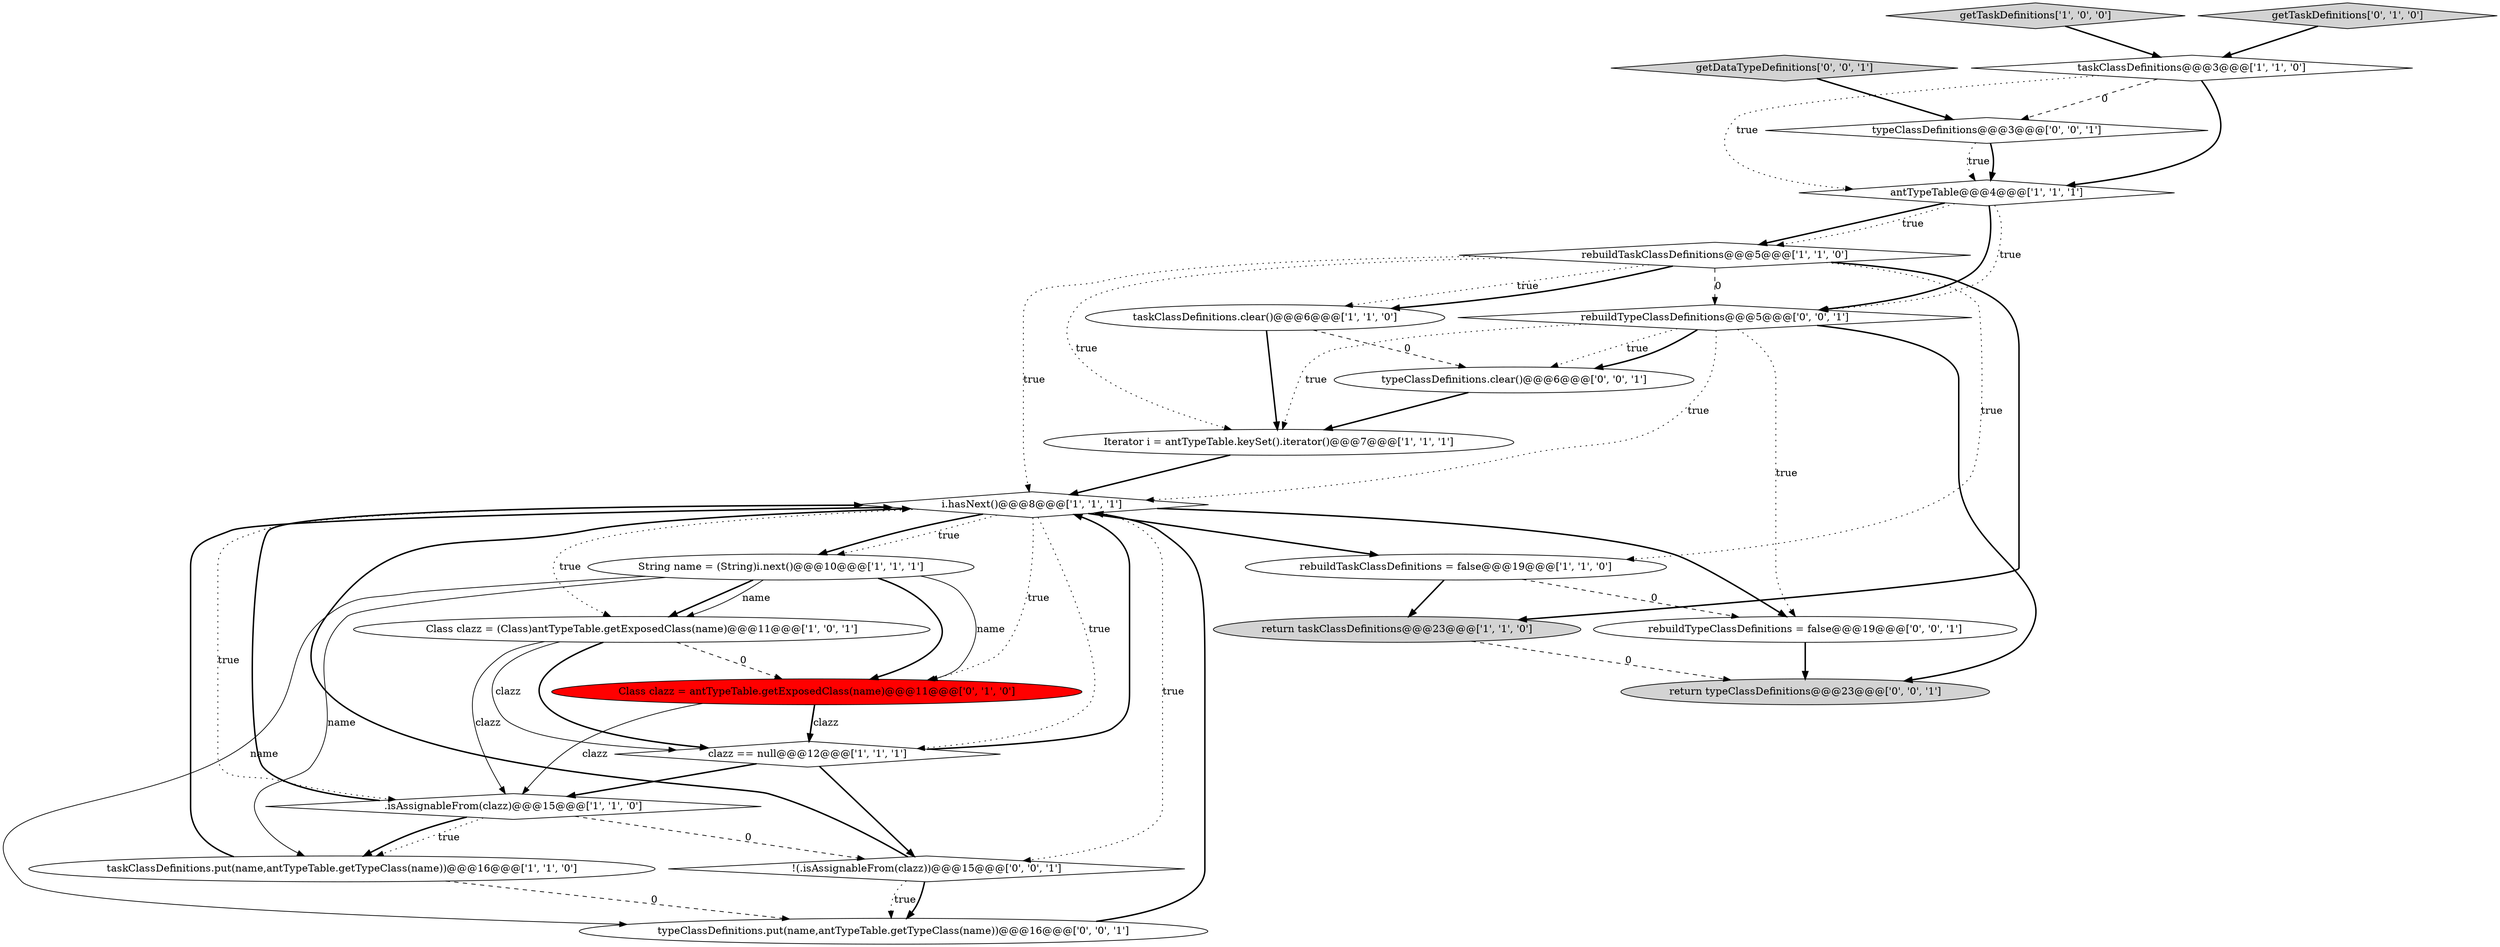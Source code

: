 digraph {
1 [style = filled, label = "Iterator i = antTypeTable.keySet().iterator()@@@7@@@['1', '1', '1']", fillcolor = white, shape = ellipse image = "AAA0AAABBB1BBB"];
5 [style = filled, label = "Class clazz = (Class)antTypeTable.getExposedClass(name)@@@11@@@['1', '0', '1']", fillcolor = white, shape = ellipse image = "AAA0AAABBB1BBB"];
9 [style = filled, label = "getTaskDefinitions['1', '0', '0']", fillcolor = lightgray, shape = diamond image = "AAA0AAABBB1BBB"];
11 [style = filled, label = "antTypeTable@@@4@@@['1', '1', '1']", fillcolor = white, shape = diamond image = "AAA0AAABBB1BBB"];
22 [style = filled, label = "typeClassDefinitions.put(name,antTypeTable.getTypeClass(name))@@@16@@@['0', '0', '1']", fillcolor = white, shape = ellipse image = "AAA0AAABBB3BBB"];
6 [style = filled, label = "taskClassDefinitions.put(name,antTypeTable.getTypeClass(name))@@@16@@@['1', '1', '0']", fillcolor = white, shape = ellipse image = "AAA0AAABBB1BBB"];
19 [style = filled, label = "typeClassDefinitions.clear()@@@6@@@['0', '0', '1']", fillcolor = white, shape = ellipse image = "AAA0AAABBB3BBB"];
7 [style = filled, label = "String name = (String)i.next()@@@10@@@['1', '1', '1']", fillcolor = white, shape = ellipse image = "AAA0AAABBB1BBB"];
14 [style = filled, label = "getTaskDefinitions['0', '1', '0']", fillcolor = lightgray, shape = diamond image = "AAA0AAABBB2BBB"];
23 [style = filled, label = "return typeClassDefinitions@@@23@@@['0', '0', '1']", fillcolor = lightgray, shape = ellipse image = "AAA0AAABBB3BBB"];
17 [style = filled, label = "getDataTypeDefinitions['0', '0', '1']", fillcolor = lightgray, shape = diamond image = "AAA0AAABBB3BBB"];
20 [style = filled, label = "rebuildTypeClassDefinitions@@@5@@@['0', '0', '1']", fillcolor = white, shape = diamond image = "AAA0AAABBB3BBB"];
13 [style = filled, label = ".isAssignableFrom(clazz)@@@15@@@['1', '1', '0']", fillcolor = white, shape = diamond image = "AAA0AAABBB1BBB"];
0 [style = filled, label = "rebuildTaskClassDefinitions@@@5@@@['1', '1', '0']", fillcolor = white, shape = diamond image = "AAA0AAABBB1BBB"];
18 [style = filled, label = "typeClassDefinitions@@@3@@@['0', '0', '1']", fillcolor = white, shape = diamond image = "AAA0AAABBB3BBB"];
21 [style = filled, label = "!(.isAssignableFrom(clazz))@@@15@@@['0', '0', '1']", fillcolor = white, shape = diamond image = "AAA0AAABBB3BBB"];
2 [style = filled, label = "clazz == null@@@12@@@['1', '1', '1']", fillcolor = white, shape = diamond image = "AAA0AAABBB1BBB"];
3 [style = filled, label = "return taskClassDefinitions@@@23@@@['1', '1', '0']", fillcolor = lightgray, shape = ellipse image = "AAA0AAABBB1BBB"];
12 [style = filled, label = "taskClassDefinitions@@@3@@@['1', '1', '0']", fillcolor = white, shape = diamond image = "AAA0AAABBB1BBB"];
10 [style = filled, label = "i.hasNext()@@@8@@@['1', '1', '1']", fillcolor = white, shape = diamond image = "AAA0AAABBB1BBB"];
15 [style = filled, label = "Class clazz = antTypeTable.getExposedClass(name)@@@11@@@['0', '1', '0']", fillcolor = red, shape = ellipse image = "AAA1AAABBB2BBB"];
4 [style = filled, label = "rebuildTaskClassDefinitions = false@@@19@@@['1', '1', '0']", fillcolor = white, shape = ellipse image = "AAA0AAABBB1BBB"];
16 [style = filled, label = "rebuildTypeClassDefinitions = false@@@19@@@['0', '0', '1']", fillcolor = white, shape = ellipse image = "AAA0AAABBB3BBB"];
8 [style = filled, label = "taskClassDefinitions.clear()@@@6@@@['1', '1', '0']", fillcolor = white, shape = ellipse image = "AAA0AAABBB1BBB"];
13->6 [style = dotted, label="true"];
0->3 [style = bold, label=""];
13->10 [style = bold, label=""];
4->3 [style = bold, label=""];
11->20 [style = bold, label=""];
21->10 [style = bold, label=""];
15->2 [style = bold, label=""];
8->19 [style = dashed, label="0"];
4->16 [style = dashed, label="0"];
7->15 [style = solid, label="name"];
5->2 [style = solid, label="clazz"];
0->10 [style = dotted, label="true"];
0->4 [style = dotted, label="true"];
18->11 [style = bold, label=""];
12->11 [style = bold, label=""];
21->22 [style = dotted, label="true"];
16->23 [style = bold, label=""];
5->13 [style = solid, label="clazz"];
2->10 [style = bold, label=""];
10->5 [style = dotted, label="true"];
7->22 [style = solid, label="name"];
10->7 [style = bold, label=""];
0->20 [style = dashed, label="0"];
6->22 [style = dashed, label="0"];
2->13 [style = bold, label=""];
12->11 [style = dotted, label="true"];
0->8 [style = dotted, label="true"];
10->15 [style = dotted, label="true"];
8->1 [style = bold, label=""];
3->23 [style = dashed, label="0"];
11->20 [style = dotted, label="true"];
18->11 [style = dotted, label="true"];
5->2 [style = bold, label=""];
7->5 [style = bold, label=""];
11->0 [style = bold, label=""];
19->1 [style = bold, label=""];
13->21 [style = dashed, label="0"];
20->1 [style = dotted, label="true"];
20->23 [style = bold, label=""];
10->13 [style = dotted, label="true"];
10->16 [style = bold, label=""];
10->2 [style = dotted, label="true"];
21->22 [style = bold, label=""];
2->21 [style = bold, label=""];
7->6 [style = solid, label="name"];
11->0 [style = dotted, label="true"];
6->10 [style = bold, label=""];
20->10 [style = dotted, label="true"];
14->12 [style = bold, label=""];
15->2 [style = solid, label="clazz"];
0->8 [style = bold, label=""];
22->10 [style = bold, label=""];
10->4 [style = bold, label=""];
7->15 [style = bold, label=""];
12->18 [style = dashed, label="0"];
20->19 [style = dotted, label="true"];
9->12 [style = bold, label=""];
13->6 [style = bold, label=""];
20->19 [style = bold, label=""];
5->15 [style = dashed, label="0"];
1->10 [style = bold, label=""];
10->21 [style = dotted, label="true"];
7->5 [style = solid, label="name"];
10->7 [style = dotted, label="true"];
17->18 [style = bold, label=""];
15->13 [style = solid, label="clazz"];
20->16 [style = dotted, label="true"];
0->1 [style = dotted, label="true"];
}
